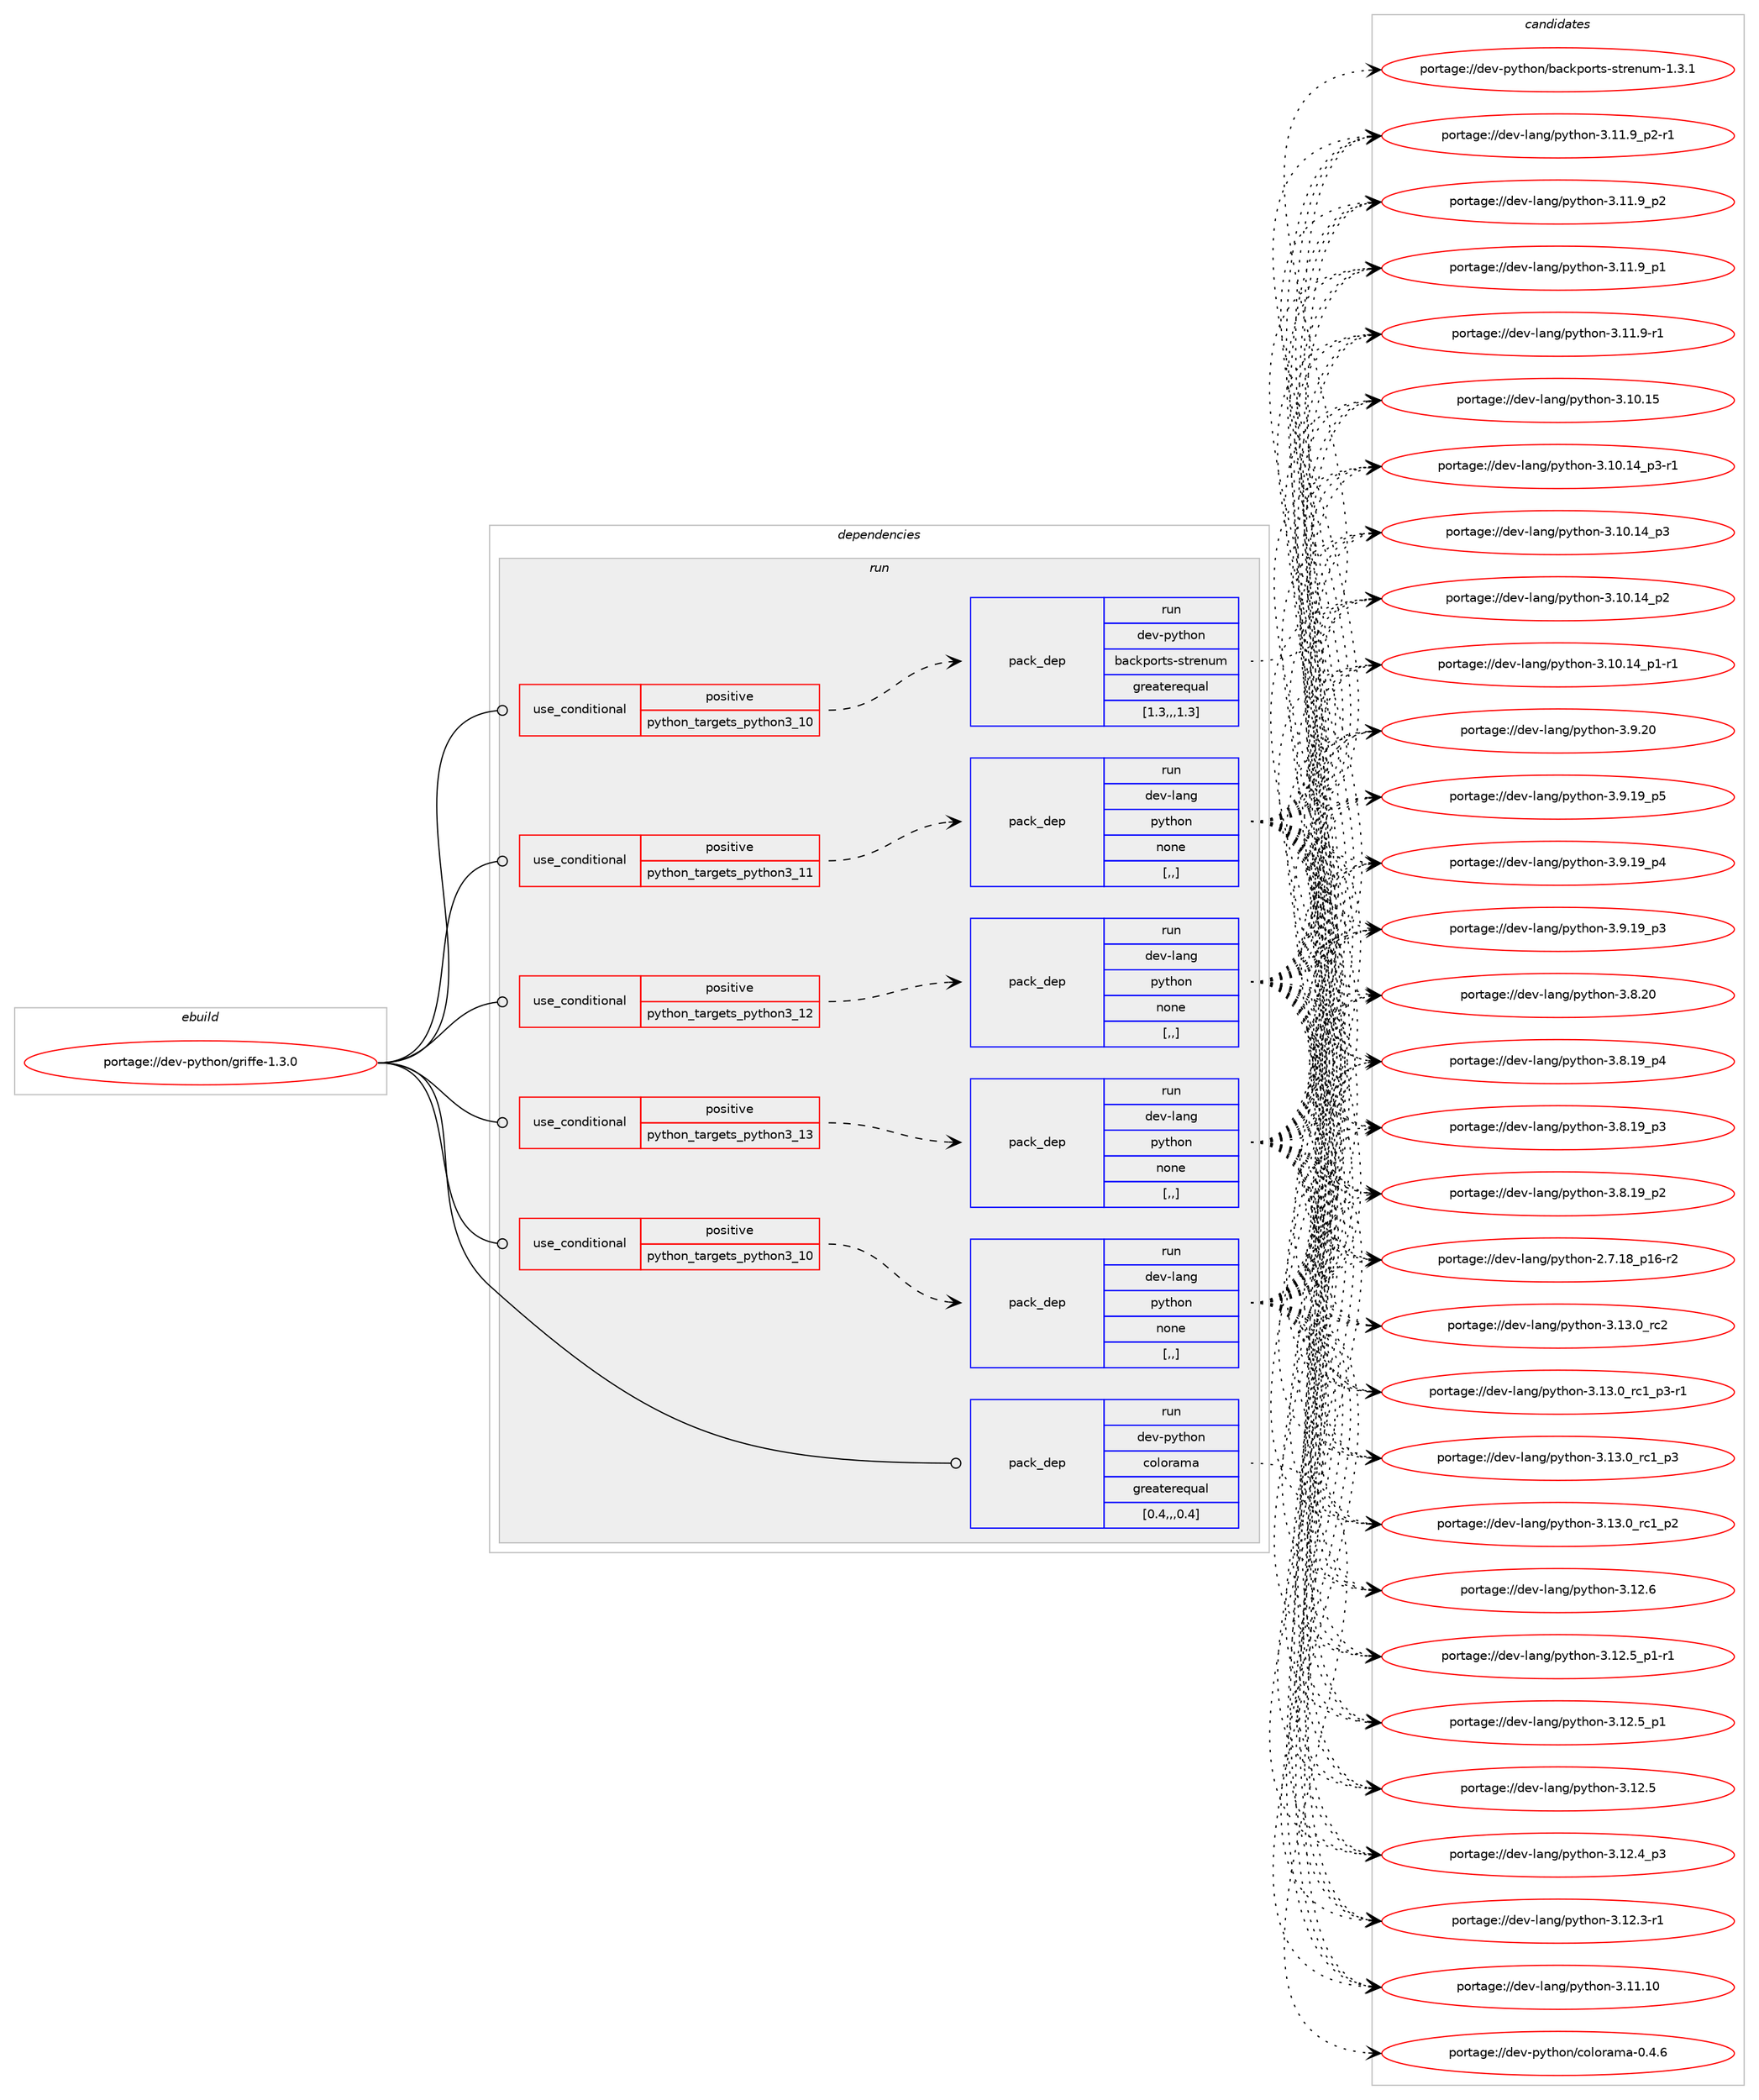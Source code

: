 digraph prolog {

# *************
# Graph options
# *************

newrank=true;
concentrate=true;
compound=true;
graph [rankdir=LR,fontname=Helvetica,fontsize=10,ranksep=1.5];#, ranksep=2.5, nodesep=0.2];
edge  [arrowhead=vee];
node  [fontname=Helvetica,fontsize=10];

# **********
# The ebuild
# **********

subgraph cluster_leftcol {
color=gray;
label=<<i>ebuild</i>>;
id [label="portage://dev-python/griffe-1.3.0", color=red, width=4, href="../dev-python/griffe-1.3.0.svg"];
}

# ****************
# The dependencies
# ****************

subgraph cluster_midcol {
color=gray;
label=<<i>dependencies</i>>;
subgraph cluster_compile {
fillcolor="#eeeeee";
style=filled;
label=<<i>compile</i>>;
}
subgraph cluster_compileandrun {
fillcolor="#eeeeee";
style=filled;
label=<<i>compile and run</i>>;
}
subgraph cluster_run {
fillcolor="#eeeeee";
style=filled;
label=<<i>run</i>>;
subgraph cond163511 {
dependency641691 [label=<<TABLE BORDER="0" CELLBORDER="1" CELLSPACING="0" CELLPADDING="4"><TR><TD ROWSPAN="3" CELLPADDING="10">use_conditional</TD></TR><TR><TD>positive</TD></TR><TR><TD>python_targets_python3_10</TD></TR></TABLE>>, shape=none, color=red];
subgraph pack473361 {
dependency641692 [label=<<TABLE BORDER="0" CELLBORDER="1" CELLSPACING="0" CELLPADDING="4" WIDTH="220"><TR><TD ROWSPAN="6" CELLPADDING="30">pack_dep</TD></TR><TR><TD WIDTH="110">run</TD></TR><TR><TD>dev-lang</TD></TR><TR><TD>python</TD></TR><TR><TD>none</TD></TR><TR><TD>[,,]</TD></TR></TABLE>>, shape=none, color=blue];
}
dependency641691:e -> dependency641692:w [weight=20,style="dashed",arrowhead="vee"];
}
id:e -> dependency641691:w [weight=20,style="solid",arrowhead="odot"];
subgraph cond163512 {
dependency641693 [label=<<TABLE BORDER="0" CELLBORDER="1" CELLSPACING="0" CELLPADDING="4"><TR><TD ROWSPAN="3" CELLPADDING="10">use_conditional</TD></TR><TR><TD>positive</TD></TR><TR><TD>python_targets_python3_10</TD></TR></TABLE>>, shape=none, color=red];
subgraph pack473362 {
dependency641694 [label=<<TABLE BORDER="0" CELLBORDER="1" CELLSPACING="0" CELLPADDING="4" WIDTH="220"><TR><TD ROWSPAN="6" CELLPADDING="30">pack_dep</TD></TR><TR><TD WIDTH="110">run</TD></TR><TR><TD>dev-python</TD></TR><TR><TD>backports-strenum</TD></TR><TR><TD>greaterequal</TD></TR><TR><TD>[1.3,,,1.3]</TD></TR></TABLE>>, shape=none, color=blue];
}
dependency641693:e -> dependency641694:w [weight=20,style="dashed",arrowhead="vee"];
}
id:e -> dependency641693:w [weight=20,style="solid",arrowhead="odot"];
subgraph cond163513 {
dependency641695 [label=<<TABLE BORDER="0" CELLBORDER="1" CELLSPACING="0" CELLPADDING="4"><TR><TD ROWSPAN="3" CELLPADDING="10">use_conditional</TD></TR><TR><TD>positive</TD></TR><TR><TD>python_targets_python3_11</TD></TR></TABLE>>, shape=none, color=red];
subgraph pack473363 {
dependency641696 [label=<<TABLE BORDER="0" CELLBORDER="1" CELLSPACING="0" CELLPADDING="4" WIDTH="220"><TR><TD ROWSPAN="6" CELLPADDING="30">pack_dep</TD></TR><TR><TD WIDTH="110">run</TD></TR><TR><TD>dev-lang</TD></TR><TR><TD>python</TD></TR><TR><TD>none</TD></TR><TR><TD>[,,]</TD></TR></TABLE>>, shape=none, color=blue];
}
dependency641695:e -> dependency641696:w [weight=20,style="dashed",arrowhead="vee"];
}
id:e -> dependency641695:w [weight=20,style="solid",arrowhead="odot"];
subgraph cond163514 {
dependency641697 [label=<<TABLE BORDER="0" CELLBORDER="1" CELLSPACING="0" CELLPADDING="4"><TR><TD ROWSPAN="3" CELLPADDING="10">use_conditional</TD></TR><TR><TD>positive</TD></TR><TR><TD>python_targets_python3_12</TD></TR></TABLE>>, shape=none, color=red];
subgraph pack473364 {
dependency641698 [label=<<TABLE BORDER="0" CELLBORDER="1" CELLSPACING="0" CELLPADDING="4" WIDTH="220"><TR><TD ROWSPAN="6" CELLPADDING="30">pack_dep</TD></TR><TR><TD WIDTH="110">run</TD></TR><TR><TD>dev-lang</TD></TR><TR><TD>python</TD></TR><TR><TD>none</TD></TR><TR><TD>[,,]</TD></TR></TABLE>>, shape=none, color=blue];
}
dependency641697:e -> dependency641698:w [weight=20,style="dashed",arrowhead="vee"];
}
id:e -> dependency641697:w [weight=20,style="solid",arrowhead="odot"];
subgraph cond163515 {
dependency641699 [label=<<TABLE BORDER="0" CELLBORDER="1" CELLSPACING="0" CELLPADDING="4"><TR><TD ROWSPAN="3" CELLPADDING="10">use_conditional</TD></TR><TR><TD>positive</TD></TR><TR><TD>python_targets_python3_13</TD></TR></TABLE>>, shape=none, color=red];
subgraph pack473365 {
dependency641700 [label=<<TABLE BORDER="0" CELLBORDER="1" CELLSPACING="0" CELLPADDING="4" WIDTH="220"><TR><TD ROWSPAN="6" CELLPADDING="30">pack_dep</TD></TR><TR><TD WIDTH="110">run</TD></TR><TR><TD>dev-lang</TD></TR><TR><TD>python</TD></TR><TR><TD>none</TD></TR><TR><TD>[,,]</TD></TR></TABLE>>, shape=none, color=blue];
}
dependency641699:e -> dependency641700:w [weight=20,style="dashed",arrowhead="vee"];
}
id:e -> dependency641699:w [weight=20,style="solid",arrowhead="odot"];
subgraph pack473366 {
dependency641701 [label=<<TABLE BORDER="0" CELLBORDER="1" CELLSPACING="0" CELLPADDING="4" WIDTH="220"><TR><TD ROWSPAN="6" CELLPADDING="30">pack_dep</TD></TR><TR><TD WIDTH="110">run</TD></TR><TR><TD>dev-python</TD></TR><TR><TD>colorama</TD></TR><TR><TD>greaterequal</TD></TR><TR><TD>[0.4,,,0.4]</TD></TR></TABLE>>, shape=none, color=blue];
}
id:e -> dependency641701:w [weight=20,style="solid",arrowhead="odot"];
}
}

# **************
# The candidates
# **************

subgraph cluster_choices {
rank=same;
color=gray;
label=<<i>candidates</i>>;

subgraph choice473361 {
color=black;
nodesep=1;
choice10010111845108971101034711212111610411111045514649514648951149950 [label="portage://dev-lang/python-3.13.0_rc2", color=red, width=4,href="../dev-lang/python-3.13.0_rc2.svg"];
choice1001011184510897110103471121211161041111104551464951464895114994995112514511449 [label="portage://dev-lang/python-3.13.0_rc1_p3-r1", color=red, width=4,href="../dev-lang/python-3.13.0_rc1_p3-r1.svg"];
choice100101118451089711010347112121116104111110455146495146489511499499511251 [label="portage://dev-lang/python-3.13.0_rc1_p3", color=red, width=4,href="../dev-lang/python-3.13.0_rc1_p3.svg"];
choice100101118451089711010347112121116104111110455146495146489511499499511250 [label="portage://dev-lang/python-3.13.0_rc1_p2", color=red, width=4,href="../dev-lang/python-3.13.0_rc1_p2.svg"];
choice10010111845108971101034711212111610411111045514649504654 [label="portage://dev-lang/python-3.12.6", color=red, width=4,href="../dev-lang/python-3.12.6.svg"];
choice1001011184510897110103471121211161041111104551464950465395112494511449 [label="portage://dev-lang/python-3.12.5_p1-r1", color=red, width=4,href="../dev-lang/python-3.12.5_p1-r1.svg"];
choice100101118451089711010347112121116104111110455146495046539511249 [label="portage://dev-lang/python-3.12.5_p1", color=red, width=4,href="../dev-lang/python-3.12.5_p1.svg"];
choice10010111845108971101034711212111610411111045514649504653 [label="portage://dev-lang/python-3.12.5", color=red, width=4,href="../dev-lang/python-3.12.5.svg"];
choice100101118451089711010347112121116104111110455146495046529511251 [label="portage://dev-lang/python-3.12.4_p3", color=red, width=4,href="../dev-lang/python-3.12.4_p3.svg"];
choice100101118451089711010347112121116104111110455146495046514511449 [label="portage://dev-lang/python-3.12.3-r1", color=red, width=4,href="../dev-lang/python-3.12.3-r1.svg"];
choice1001011184510897110103471121211161041111104551464949464948 [label="portage://dev-lang/python-3.11.10", color=red, width=4,href="../dev-lang/python-3.11.10.svg"];
choice1001011184510897110103471121211161041111104551464949465795112504511449 [label="portage://dev-lang/python-3.11.9_p2-r1", color=red, width=4,href="../dev-lang/python-3.11.9_p2-r1.svg"];
choice100101118451089711010347112121116104111110455146494946579511250 [label="portage://dev-lang/python-3.11.9_p2", color=red, width=4,href="../dev-lang/python-3.11.9_p2.svg"];
choice100101118451089711010347112121116104111110455146494946579511249 [label="portage://dev-lang/python-3.11.9_p1", color=red, width=4,href="../dev-lang/python-3.11.9_p1.svg"];
choice100101118451089711010347112121116104111110455146494946574511449 [label="portage://dev-lang/python-3.11.9-r1", color=red, width=4,href="../dev-lang/python-3.11.9-r1.svg"];
choice1001011184510897110103471121211161041111104551464948464953 [label="portage://dev-lang/python-3.10.15", color=red, width=4,href="../dev-lang/python-3.10.15.svg"];
choice100101118451089711010347112121116104111110455146494846495295112514511449 [label="portage://dev-lang/python-3.10.14_p3-r1", color=red, width=4,href="../dev-lang/python-3.10.14_p3-r1.svg"];
choice10010111845108971101034711212111610411111045514649484649529511251 [label="portage://dev-lang/python-3.10.14_p3", color=red, width=4,href="../dev-lang/python-3.10.14_p3.svg"];
choice10010111845108971101034711212111610411111045514649484649529511250 [label="portage://dev-lang/python-3.10.14_p2", color=red, width=4,href="../dev-lang/python-3.10.14_p2.svg"];
choice100101118451089711010347112121116104111110455146494846495295112494511449 [label="portage://dev-lang/python-3.10.14_p1-r1", color=red, width=4,href="../dev-lang/python-3.10.14_p1-r1.svg"];
choice10010111845108971101034711212111610411111045514657465048 [label="portage://dev-lang/python-3.9.20", color=red, width=4,href="../dev-lang/python-3.9.20.svg"];
choice100101118451089711010347112121116104111110455146574649579511253 [label="portage://dev-lang/python-3.9.19_p5", color=red, width=4,href="../dev-lang/python-3.9.19_p5.svg"];
choice100101118451089711010347112121116104111110455146574649579511252 [label="portage://dev-lang/python-3.9.19_p4", color=red, width=4,href="../dev-lang/python-3.9.19_p4.svg"];
choice100101118451089711010347112121116104111110455146574649579511251 [label="portage://dev-lang/python-3.9.19_p3", color=red, width=4,href="../dev-lang/python-3.9.19_p3.svg"];
choice10010111845108971101034711212111610411111045514656465048 [label="portage://dev-lang/python-3.8.20", color=red, width=4,href="../dev-lang/python-3.8.20.svg"];
choice100101118451089711010347112121116104111110455146564649579511252 [label="portage://dev-lang/python-3.8.19_p4", color=red, width=4,href="../dev-lang/python-3.8.19_p4.svg"];
choice100101118451089711010347112121116104111110455146564649579511251 [label="portage://dev-lang/python-3.8.19_p3", color=red, width=4,href="../dev-lang/python-3.8.19_p3.svg"];
choice100101118451089711010347112121116104111110455146564649579511250 [label="portage://dev-lang/python-3.8.19_p2", color=red, width=4,href="../dev-lang/python-3.8.19_p2.svg"];
choice100101118451089711010347112121116104111110455046554649569511249544511450 [label="portage://dev-lang/python-2.7.18_p16-r2", color=red, width=4,href="../dev-lang/python-2.7.18_p16-r2.svg"];
dependency641692:e -> choice10010111845108971101034711212111610411111045514649514648951149950:w [style=dotted,weight="100"];
dependency641692:e -> choice1001011184510897110103471121211161041111104551464951464895114994995112514511449:w [style=dotted,weight="100"];
dependency641692:e -> choice100101118451089711010347112121116104111110455146495146489511499499511251:w [style=dotted,weight="100"];
dependency641692:e -> choice100101118451089711010347112121116104111110455146495146489511499499511250:w [style=dotted,weight="100"];
dependency641692:e -> choice10010111845108971101034711212111610411111045514649504654:w [style=dotted,weight="100"];
dependency641692:e -> choice1001011184510897110103471121211161041111104551464950465395112494511449:w [style=dotted,weight="100"];
dependency641692:e -> choice100101118451089711010347112121116104111110455146495046539511249:w [style=dotted,weight="100"];
dependency641692:e -> choice10010111845108971101034711212111610411111045514649504653:w [style=dotted,weight="100"];
dependency641692:e -> choice100101118451089711010347112121116104111110455146495046529511251:w [style=dotted,weight="100"];
dependency641692:e -> choice100101118451089711010347112121116104111110455146495046514511449:w [style=dotted,weight="100"];
dependency641692:e -> choice1001011184510897110103471121211161041111104551464949464948:w [style=dotted,weight="100"];
dependency641692:e -> choice1001011184510897110103471121211161041111104551464949465795112504511449:w [style=dotted,weight="100"];
dependency641692:e -> choice100101118451089711010347112121116104111110455146494946579511250:w [style=dotted,weight="100"];
dependency641692:e -> choice100101118451089711010347112121116104111110455146494946579511249:w [style=dotted,weight="100"];
dependency641692:e -> choice100101118451089711010347112121116104111110455146494946574511449:w [style=dotted,weight="100"];
dependency641692:e -> choice1001011184510897110103471121211161041111104551464948464953:w [style=dotted,weight="100"];
dependency641692:e -> choice100101118451089711010347112121116104111110455146494846495295112514511449:w [style=dotted,weight="100"];
dependency641692:e -> choice10010111845108971101034711212111610411111045514649484649529511251:w [style=dotted,weight="100"];
dependency641692:e -> choice10010111845108971101034711212111610411111045514649484649529511250:w [style=dotted,weight="100"];
dependency641692:e -> choice100101118451089711010347112121116104111110455146494846495295112494511449:w [style=dotted,weight="100"];
dependency641692:e -> choice10010111845108971101034711212111610411111045514657465048:w [style=dotted,weight="100"];
dependency641692:e -> choice100101118451089711010347112121116104111110455146574649579511253:w [style=dotted,weight="100"];
dependency641692:e -> choice100101118451089711010347112121116104111110455146574649579511252:w [style=dotted,weight="100"];
dependency641692:e -> choice100101118451089711010347112121116104111110455146574649579511251:w [style=dotted,weight="100"];
dependency641692:e -> choice10010111845108971101034711212111610411111045514656465048:w [style=dotted,weight="100"];
dependency641692:e -> choice100101118451089711010347112121116104111110455146564649579511252:w [style=dotted,weight="100"];
dependency641692:e -> choice100101118451089711010347112121116104111110455146564649579511251:w [style=dotted,weight="100"];
dependency641692:e -> choice100101118451089711010347112121116104111110455146564649579511250:w [style=dotted,weight="100"];
dependency641692:e -> choice100101118451089711010347112121116104111110455046554649569511249544511450:w [style=dotted,weight="100"];
}
subgraph choice473362 {
color=black;
nodesep=1;
choice100101118451121211161041111104798979910711211111411611545115116114101110117109454946514649 [label="portage://dev-python/backports-strenum-1.3.1", color=red, width=4,href="../dev-python/backports-strenum-1.3.1.svg"];
dependency641694:e -> choice100101118451121211161041111104798979910711211111411611545115116114101110117109454946514649:w [style=dotted,weight="100"];
}
subgraph choice473363 {
color=black;
nodesep=1;
choice10010111845108971101034711212111610411111045514649514648951149950 [label="portage://dev-lang/python-3.13.0_rc2", color=red, width=4,href="../dev-lang/python-3.13.0_rc2.svg"];
choice1001011184510897110103471121211161041111104551464951464895114994995112514511449 [label="portage://dev-lang/python-3.13.0_rc1_p3-r1", color=red, width=4,href="../dev-lang/python-3.13.0_rc1_p3-r1.svg"];
choice100101118451089711010347112121116104111110455146495146489511499499511251 [label="portage://dev-lang/python-3.13.0_rc1_p3", color=red, width=4,href="../dev-lang/python-3.13.0_rc1_p3.svg"];
choice100101118451089711010347112121116104111110455146495146489511499499511250 [label="portage://dev-lang/python-3.13.0_rc1_p2", color=red, width=4,href="../dev-lang/python-3.13.0_rc1_p2.svg"];
choice10010111845108971101034711212111610411111045514649504654 [label="portage://dev-lang/python-3.12.6", color=red, width=4,href="../dev-lang/python-3.12.6.svg"];
choice1001011184510897110103471121211161041111104551464950465395112494511449 [label="portage://dev-lang/python-3.12.5_p1-r1", color=red, width=4,href="../dev-lang/python-3.12.5_p1-r1.svg"];
choice100101118451089711010347112121116104111110455146495046539511249 [label="portage://dev-lang/python-3.12.5_p1", color=red, width=4,href="../dev-lang/python-3.12.5_p1.svg"];
choice10010111845108971101034711212111610411111045514649504653 [label="portage://dev-lang/python-3.12.5", color=red, width=4,href="../dev-lang/python-3.12.5.svg"];
choice100101118451089711010347112121116104111110455146495046529511251 [label="portage://dev-lang/python-3.12.4_p3", color=red, width=4,href="../dev-lang/python-3.12.4_p3.svg"];
choice100101118451089711010347112121116104111110455146495046514511449 [label="portage://dev-lang/python-3.12.3-r1", color=red, width=4,href="../dev-lang/python-3.12.3-r1.svg"];
choice1001011184510897110103471121211161041111104551464949464948 [label="portage://dev-lang/python-3.11.10", color=red, width=4,href="../dev-lang/python-3.11.10.svg"];
choice1001011184510897110103471121211161041111104551464949465795112504511449 [label="portage://dev-lang/python-3.11.9_p2-r1", color=red, width=4,href="../dev-lang/python-3.11.9_p2-r1.svg"];
choice100101118451089711010347112121116104111110455146494946579511250 [label="portage://dev-lang/python-3.11.9_p2", color=red, width=4,href="../dev-lang/python-3.11.9_p2.svg"];
choice100101118451089711010347112121116104111110455146494946579511249 [label="portage://dev-lang/python-3.11.9_p1", color=red, width=4,href="../dev-lang/python-3.11.9_p1.svg"];
choice100101118451089711010347112121116104111110455146494946574511449 [label="portage://dev-lang/python-3.11.9-r1", color=red, width=4,href="../dev-lang/python-3.11.9-r1.svg"];
choice1001011184510897110103471121211161041111104551464948464953 [label="portage://dev-lang/python-3.10.15", color=red, width=4,href="../dev-lang/python-3.10.15.svg"];
choice100101118451089711010347112121116104111110455146494846495295112514511449 [label="portage://dev-lang/python-3.10.14_p3-r1", color=red, width=4,href="../dev-lang/python-3.10.14_p3-r1.svg"];
choice10010111845108971101034711212111610411111045514649484649529511251 [label="portage://dev-lang/python-3.10.14_p3", color=red, width=4,href="../dev-lang/python-3.10.14_p3.svg"];
choice10010111845108971101034711212111610411111045514649484649529511250 [label="portage://dev-lang/python-3.10.14_p2", color=red, width=4,href="../dev-lang/python-3.10.14_p2.svg"];
choice100101118451089711010347112121116104111110455146494846495295112494511449 [label="portage://dev-lang/python-3.10.14_p1-r1", color=red, width=4,href="../dev-lang/python-3.10.14_p1-r1.svg"];
choice10010111845108971101034711212111610411111045514657465048 [label="portage://dev-lang/python-3.9.20", color=red, width=4,href="../dev-lang/python-3.9.20.svg"];
choice100101118451089711010347112121116104111110455146574649579511253 [label="portage://dev-lang/python-3.9.19_p5", color=red, width=4,href="../dev-lang/python-3.9.19_p5.svg"];
choice100101118451089711010347112121116104111110455146574649579511252 [label="portage://dev-lang/python-3.9.19_p4", color=red, width=4,href="../dev-lang/python-3.9.19_p4.svg"];
choice100101118451089711010347112121116104111110455146574649579511251 [label="portage://dev-lang/python-3.9.19_p3", color=red, width=4,href="../dev-lang/python-3.9.19_p3.svg"];
choice10010111845108971101034711212111610411111045514656465048 [label="portage://dev-lang/python-3.8.20", color=red, width=4,href="../dev-lang/python-3.8.20.svg"];
choice100101118451089711010347112121116104111110455146564649579511252 [label="portage://dev-lang/python-3.8.19_p4", color=red, width=4,href="../dev-lang/python-3.8.19_p4.svg"];
choice100101118451089711010347112121116104111110455146564649579511251 [label="portage://dev-lang/python-3.8.19_p3", color=red, width=4,href="../dev-lang/python-3.8.19_p3.svg"];
choice100101118451089711010347112121116104111110455146564649579511250 [label="portage://dev-lang/python-3.8.19_p2", color=red, width=4,href="../dev-lang/python-3.8.19_p2.svg"];
choice100101118451089711010347112121116104111110455046554649569511249544511450 [label="portage://dev-lang/python-2.7.18_p16-r2", color=red, width=4,href="../dev-lang/python-2.7.18_p16-r2.svg"];
dependency641696:e -> choice10010111845108971101034711212111610411111045514649514648951149950:w [style=dotted,weight="100"];
dependency641696:e -> choice1001011184510897110103471121211161041111104551464951464895114994995112514511449:w [style=dotted,weight="100"];
dependency641696:e -> choice100101118451089711010347112121116104111110455146495146489511499499511251:w [style=dotted,weight="100"];
dependency641696:e -> choice100101118451089711010347112121116104111110455146495146489511499499511250:w [style=dotted,weight="100"];
dependency641696:e -> choice10010111845108971101034711212111610411111045514649504654:w [style=dotted,weight="100"];
dependency641696:e -> choice1001011184510897110103471121211161041111104551464950465395112494511449:w [style=dotted,weight="100"];
dependency641696:e -> choice100101118451089711010347112121116104111110455146495046539511249:w [style=dotted,weight="100"];
dependency641696:e -> choice10010111845108971101034711212111610411111045514649504653:w [style=dotted,weight="100"];
dependency641696:e -> choice100101118451089711010347112121116104111110455146495046529511251:w [style=dotted,weight="100"];
dependency641696:e -> choice100101118451089711010347112121116104111110455146495046514511449:w [style=dotted,weight="100"];
dependency641696:e -> choice1001011184510897110103471121211161041111104551464949464948:w [style=dotted,weight="100"];
dependency641696:e -> choice1001011184510897110103471121211161041111104551464949465795112504511449:w [style=dotted,weight="100"];
dependency641696:e -> choice100101118451089711010347112121116104111110455146494946579511250:w [style=dotted,weight="100"];
dependency641696:e -> choice100101118451089711010347112121116104111110455146494946579511249:w [style=dotted,weight="100"];
dependency641696:e -> choice100101118451089711010347112121116104111110455146494946574511449:w [style=dotted,weight="100"];
dependency641696:e -> choice1001011184510897110103471121211161041111104551464948464953:w [style=dotted,weight="100"];
dependency641696:e -> choice100101118451089711010347112121116104111110455146494846495295112514511449:w [style=dotted,weight="100"];
dependency641696:e -> choice10010111845108971101034711212111610411111045514649484649529511251:w [style=dotted,weight="100"];
dependency641696:e -> choice10010111845108971101034711212111610411111045514649484649529511250:w [style=dotted,weight="100"];
dependency641696:e -> choice100101118451089711010347112121116104111110455146494846495295112494511449:w [style=dotted,weight="100"];
dependency641696:e -> choice10010111845108971101034711212111610411111045514657465048:w [style=dotted,weight="100"];
dependency641696:e -> choice100101118451089711010347112121116104111110455146574649579511253:w [style=dotted,weight="100"];
dependency641696:e -> choice100101118451089711010347112121116104111110455146574649579511252:w [style=dotted,weight="100"];
dependency641696:e -> choice100101118451089711010347112121116104111110455146574649579511251:w [style=dotted,weight="100"];
dependency641696:e -> choice10010111845108971101034711212111610411111045514656465048:w [style=dotted,weight="100"];
dependency641696:e -> choice100101118451089711010347112121116104111110455146564649579511252:w [style=dotted,weight="100"];
dependency641696:e -> choice100101118451089711010347112121116104111110455146564649579511251:w [style=dotted,weight="100"];
dependency641696:e -> choice100101118451089711010347112121116104111110455146564649579511250:w [style=dotted,weight="100"];
dependency641696:e -> choice100101118451089711010347112121116104111110455046554649569511249544511450:w [style=dotted,weight="100"];
}
subgraph choice473364 {
color=black;
nodesep=1;
choice10010111845108971101034711212111610411111045514649514648951149950 [label="portage://dev-lang/python-3.13.0_rc2", color=red, width=4,href="../dev-lang/python-3.13.0_rc2.svg"];
choice1001011184510897110103471121211161041111104551464951464895114994995112514511449 [label="portage://dev-lang/python-3.13.0_rc1_p3-r1", color=red, width=4,href="../dev-lang/python-3.13.0_rc1_p3-r1.svg"];
choice100101118451089711010347112121116104111110455146495146489511499499511251 [label="portage://dev-lang/python-3.13.0_rc1_p3", color=red, width=4,href="../dev-lang/python-3.13.0_rc1_p3.svg"];
choice100101118451089711010347112121116104111110455146495146489511499499511250 [label="portage://dev-lang/python-3.13.0_rc1_p2", color=red, width=4,href="../dev-lang/python-3.13.0_rc1_p2.svg"];
choice10010111845108971101034711212111610411111045514649504654 [label="portage://dev-lang/python-3.12.6", color=red, width=4,href="../dev-lang/python-3.12.6.svg"];
choice1001011184510897110103471121211161041111104551464950465395112494511449 [label="portage://dev-lang/python-3.12.5_p1-r1", color=red, width=4,href="../dev-lang/python-3.12.5_p1-r1.svg"];
choice100101118451089711010347112121116104111110455146495046539511249 [label="portage://dev-lang/python-3.12.5_p1", color=red, width=4,href="../dev-lang/python-3.12.5_p1.svg"];
choice10010111845108971101034711212111610411111045514649504653 [label="portage://dev-lang/python-3.12.5", color=red, width=4,href="../dev-lang/python-3.12.5.svg"];
choice100101118451089711010347112121116104111110455146495046529511251 [label="portage://dev-lang/python-3.12.4_p3", color=red, width=4,href="../dev-lang/python-3.12.4_p3.svg"];
choice100101118451089711010347112121116104111110455146495046514511449 [label="portage://dev-lang/python-3.12.3-r1", color=red, width=4,href="../dev-lang/python-3.12.3-r1.svg"];
choice1001011184510897110103471121211161041111104551464949464948 [label="portage://dev-lang/python-3.11.10", color=red, width=4,href="../dev-lang/python-3.11.10.svg"];
choice1001011184510897110103471121211161041111104551464949465795112504511449 [label="portage://dev-lang/python-3.11.9_p2-r1", color=red, width=4,href="../dev-lang/python-3.11.9_p2-r1.svg"];
choice100101118451089711010347112121116104111110455146494946579511250 [label="portage://dev-lang/python-3.11.9_p2", color=red, width=4,href="../dev-lang/python-3.11.9_p2.svg"];
choice100101118451089711010347112121116104111110455146494946579511249 [label="portage://dev-lang/python-3.11.9_p1", color=red, width=4,href="../dev-lang/python-3.11.9_p1.svg"];
choice100101118451089711010347112121116104111110455146494946574511449 [label="portage://dev-lang/python-3.11.9-r1", color=red, width=4,href="../dev-lang/python-3.11.9-r1.svg"];
choice1001011184510897110103471121211161041111104551464948464953 [label="portage://dev-lang/python-3.10.15", color=red, width=4,href="../dev-lang/python-3.10.15.svg"];
choice100101118451089711010347112121116104111110455146494846495295112514511449 [label="portage://dev-lang/python-3.10.14_p3-r1", color=red, width=4,href="../dev-lang/python-3.10.14_p3-r1.svg"];
choice10010111845108971101034711212111610411111045514649484649529511251 [label="portage://dev-lang/python-3.10.14_p3", color=red, width=4,href="../dev-lang/python-3.10.14_p3.svg"];
choice10010111845108971101034711212111610411111045514649484649529511250 [label="portage://dev-lang/python-3.10.14_p2", color=red, width=4,href="../dev-lang/python-3.10.14_p2.svg"];
choice100101118451089711010347112121116104111110455146494846495295112494511449 [label="portage://dev-lang/python-3.10.14_p1-r1", color=red, width=4,href="../dev-lang/python-3.10.14_p1-r1.svg"];
choice10010111845108971101034711212111610411111045514657465048 [label="portage://dev-lang/python-3.9.20", color=red, width=4,href="../dev-lang/python-3.9.20.svg"];
choice100101118451089711010347112121116104111110455146574649579511253 [label="portage://dev-lang/python-3.9.19_p5", color=red, width=4,href="../dev-lang/python-3.9.19_p5.svg"];
choice100101118451089711010347112121116104111110455146574649579511252 [label="portage://dev-lang/python-3.9.19_p4", color=red, width=4,href="../dev-lang/python-3.9.19_p4.svg"];
choice100101118451089711010347112121116104111110455146574649579511251 [label="portage://dev-lang/python-3.9.19_p3", color=red, width=4,href="../dev-lang/python-3.9.19_p3.svg"];
choice10010111845108971101034711212111610411111045514656465048 [label="portage://dev-lang/python-3.8.20", color=red, width=4,href="../dev-lang/python-3.8.20.svg"];
choice100101118451089711010347112121116104111110455146564649579511252 [label="portage://dev-lang/python-3.8.19_p4", color=red, width=4,href="../dev-lang/python-3.8.19_p4.svg"];
choice100101118451089711010347112121116104111110455146564649579511251 [label="portage://dev-lang/python-3.8.19_p3", color=red, width=4,href="../dev-lang/python-3.8.19_p3.svg"];
choice100101118451089711010347112121116104111110455146564649579511250 [label="portage://dev-lang/python-3.8.19_p2", color=red, width=4,href="../dev-lang/python-3.8.19_p2.svg"];
choice100101118451089711010347112121116104111110455046554649569511249544511450 [label="portage://dev-lang/python-2.7.18_p16-r2", color=red, width=4,href="../dev-lang/python-2.7.18_p16-r2.svg"];
dependency641698:e -> choice10010111845108971101034711212111610411111045514649514648951149950:w [style=dotted,weight="100"];
dependency641698:e -> choice1001011184510897110103471121211161041111104551464951464895114994995112514511449:w [style=dotted,weight="100"];
dependency641698:e -> choice100101118451089711010347112121116104111110455146495146489511499499511251:w [style=dotted,weight="100"];
dependency641698:e -> choice100101118451089711010347112121116104111110455146495146489511499499511250:w [style=dotted,weight="100"];
dependency641698:e -> choice10010111845108971101034711212111610411111045514649504654:w [style=dotted,weight="100"];
dependency641698:e -> choice1001011184510897110103471121211161041111104551464950465395112494511449:w [style=dotted,weight="100"];
dependency641698:e -> choice100101118451089711010347112121116104111110455146495046539511249:w [style=dotted,weight="100"];
dependency641698:e -> choice10010111845108971101034711212111610411111045514649504653:w [style=dotted,weight="100"];
dependency641698:e -> choice100101118451089711010347112121116104111110455146495046529511251:w [style=dotted,weight="100"];
dependency641698:e -> choice100101118451089711010347112121116104111110455146495046514511449:w [style=dotted,weight="100"];
dependency641698:e -> choice1001011184510897110103471121211161041111104551464949464948:w [style=dotted,weight="100"];
dependency641698:e -> choice1001011184510897110103471121211161041111104551464949465795112504511449:w [style=dotted,weight="100"];
dependency641698:e -> choice100101118451089711010347112121116104111110455146494946579511250:w [style=dotted,weight="100"];
dependency641698:e -> choice100101118451089711010347112121116104111110455146494946579511249:w [style=dotted,weight="100"];
dependency641698:e -> choice100101118451089711010347112121116104111110455146494946574511449:w [style=dotted,weight="100"];
dependency641698:e -> choice1001011184510897110103471121211161041111104551464948464953:w [style=dotted,weight="100"];
dependency641698:e -> choice100101118451089711010347112121116104111110455146494846495295112514511449:w [style=dotted,weight="100"];
dependency641698:e -> choice10010111845108971101034711212111610411111045514649484649529511251:w [style=dotted,weight="100"];
dependency641698:e -> choice10010111845108971101034711212111610411111045514649484649529511250:w [style=dotted,weight="100"];
dependency641698:e -> choice100101118451089711010347112121116104111110455146494846495295112494511449:w [style=dotted,weight="100"];
dependency641698:e -> choice10010111845108971101034711212111610411111045514657465048:w [style=dotted,weight="100"];
dependency641698:e -> choice100101118451089711010347112121116104111110455146574649579511253:w [style=dotted,weight="100"];
dependency641698:e -> choice100101118451089711010347112121116104111110455146574649579511252:w [style=dotted,weight="100"];
dependency641698:e -> choice100101118451089711010347112121116104111110455146574649579511251:w [style=dotted,weight="100"];
dependency641698:e -> choice10010111845108971101034711212111610411111045514656465048:w [style=dotted,weight="100"];
dependency641698:e -> choice100101118451089711010347112121116104111110455146564649579511252:w [style=dotted,weight="100"];
dependency641698:e -> choice100101118451089711010347112121116104111110455146564649579511251:w [style=dotted,weight="100"];
dependency641698:e -> choice100101118451089711010347112121116104111110455146564649579511250:w [style=dotted,weight="100"];
dependency641698:e -> choice100101118451089711010347112121116104111110455046554649569511249544511450:w [style=dotted,weight="100"];
}
subgraph choice473365 {
color=black;
nodesep=1;
choice10010111845108971101034711212111610411111045514649514648951149950 [label="portage://dev-lang/python-3.13.0_rc2", color=red, width=4,href="../dev-lang/python-3.13.0_rc2.svg"];
choice1001011184510897110103471121211161041111104551464951464895114994995112514511449 [label="portage://dev-lang/python-3.13.0_rc1_p3-r1", color=red, width=4,href="../dev-lang/python-3.13.0_rc1_p3-r1.svg"];
choice100101118451089711010347112121116104111110455146495146489511499499511251 [label="portage://dev-lang/python-3.13.0_rc1_p3", color=red, width=4,href="../dev-lang/python-3.13.0_rc1_p3.svg"];
choice100101118451089711010347112121116104111110455146495146489511499499511250 [label="portage://dev-lang/python-3.13.0_rc1_p2", color=red, width=4,href="../dev-lang/python-3.13.0_rc1_p2.svg"];
choice10010111845108971101034711212111610411111045514649504654 [label="portage://dev-lang/python-3.12.6", color=red, width=4,href="../dev-lang/python-3.12.6.svg"];
choice1001011184510897110103471121211161041111104551464950465395112494511449 [label="portage://dev-lang/python-3.12.5_p1-r1", color=red, width=4,href="../dev-lang/python-3.12.5_p1-r1.svg"];
choice100101118451089711010347112121116104111110455146495046539511249 [label="portage://dev-lang/python-3.12.5_p1", color=red, width=4,href="../dev-lang/python-3.12.5_p1.svg"];
choice10010111845108971101034711212111610411111045514649504653 [label="portage://dev-lang/python-3.12.5", color=red, width=4,href="../dev-lang/python-3.12.5.svg"];
choice100101118451089711010347112121116104111110455146495046529511251 [label="portage://dev-lang/python-3.12.4_p3", color=red, width=4,href="../dev-lang/python-3.12.4_p3.svg"];
choice100101118451089711010347112121116104111110455146495046514511449 [label="portage://dev-lang/python-3.12.3-r1", color=red, width=4,href="../dev-lang/python-3.12.3-r1.svg"];
choice1001011184510897110103471121211161041111104551464949464948 [label="portage://dev-lang/python-3.11.10", color=red, width=4,href="../dev-lang/python-3.11.10.svg"];
choice1001011184510897110103471121211161041111104551464949465795112504511449 [label="portage://dev-lang/python-3.11.9_p2-r1", color=red, width=4,href="../dev-lang/python-3.11.9_p2-r1.svg"];
choice100101118451089711010347112121116104111110455146494946579511250 [label="portage://dev-lang/python-3.11.9_p2", color=red, width=4,href="../dev-lang/python-3.11.9_p2.svg"];
choice100101118451089711010347112121116104111110455146494946579511249 [label="portage://dev-lang/python-3.11.9_p1", color=red, width=4,href="../dev-lang/python-3.11.9_p1.svg"];
choice100101118451089711010347112121116104111110455146494946574511449 [label="portage://dev-lang/python-3.11.9-r1", color=red, width=4,href="../dev-lang/python-3.11.9-r1.svg"];
choice1001011184510897110103471121211161041111104551464948464953 [label="portage://dev-lang/python-3.10.15", color=red, width=4,href="../dev-lang/python-3.10.15.svg"];
choice100101118451089711010347112121116104111110455146494846495295112514511449 [label="portage://dev-lang/python-3.10.14_p3-r1", color=red, width=4,href="../dev-lang/python-3.10.14_p3-r1.svg"];
choice10010111845108971101034711212111610411111045514649484649529511251 [label="portage://dev-lang/python-3.10.14_p3", color=red, width=4,href="../dev-lang/python-3.10.14_p3.svg"];
choice10010111845108971101034711212111610411111045514649484649529511250 [label="portage://dev-lang/python-3.10.14_p2", color=red, width=4,href="../dev-lang/python-3.10.14_p2.svg"];
choice100101118451089711010347112121116104111110455146494846495295112494511449 [label="portage://dev-lang/python-3.10.14_p1-r1", color=red, width=4,href="../dev-lang/python-3.10.14_p1-r1.svg"];
choice10010111845108971101034711212111610411111045514657465048 [label="portage://dev-lang/python-3.9.20", color=red, width=4,href="../dev-lang/python-3.9.20.svg"];
choice100101118451089711010347112121116104111110455146574649579511253 [label="portage://dev-lang/python-3.9.19_p5", color=red, width=4,href="../dev-lang/python-3.9.19_p5.svg"];
choice100101118451089711010347112121116104111110455146574649579511252 [label="portage://dev-lang/python-3.9.19_p4", color=red, width=4,href="../dev-lang/python-3.9.19_p4.svg"];
choice100101118451089711010347112121116104111110455146574649579511251 [label="portage://dev-lang/python-3.9.19_p3", color=red, width=4,href="../dev-lang/python-3.9.19_p3.svg"];
choice10010111845108971101034711212111610411111045514656465048 [label="portage://dev-lang/python-3.8.20", color=red, width=4,href="../dev-lang/python-3.8.20.svg"];
choice100101118451089711010347112121116104111110455146564649579511252 [label="portage://dev-lang/python-3.8.19_p4", color=red, width=4,href="../dev-lang/python-3.8.19_p4.svg"];
choice100101118451089711010347112121116104111110455146564649579511251 [label="portage://dev-lang/python-3.8.19_p3", color=red, width=4,href="../dev-lang/python-3.8.19_p3.svg"];
choice100101118451089711010347112121116104111110455146564649579511250 [label="portage://dev-lang/python-3.8.19_p2", color=red, width=4,href="../dev-lang/python-3.8.19_p2.svg"];
choice100101118451089711010347112121116104111110455046554649569511249544511450 [label="portage://dev-lang/python-2.7.18_p16-r2", color=red, width=4,href="../dev-lang/python-2.7.18_p16-r2.svg"];
dependency641700:e -> choice10010111845108971101034711212111610411111045514649514648951149950:w [style=dotted,weight="100"];
dependency641700:e -> choice1001011184510897110103471121211161041111104551464951464895114994995112514511449:w [style=dotted,weight="100"];
dependency641700:e -> choice100101118451089711010347112121116104111110455146495146489511499499511251:w [style=dotted,weight="100"];
dependency641700:e -> choice100101118451089711010347112121116104111110455146495146489511499499511250:w [style=dotted,weight="100"];
dependency641700:e -> choice10010111845108971101034711212111610411111045514649504654:w [style=dotted,weight="100"];
dependency641700:e -> choice1001011184510897110103471121211161041111104551464950465395112494511449:w [style=dotted,weight="100"];
dependency641700:e -> choice100101118451089711010347112121116104111110455146495046539511249:w [style=dotted,weight="100"];
dependency641700:e -> choice10010111845108971101034711212111610411111045514649504653:w [style=dotted,weight="100"];
dependency641700:e -> choice100101118451089711010347112121116104111110455146495046529511251:w [style=dotted,weight="100"];
dependency641700:e -> choice100101118451089711010347112121116104111110455146495046514511449:w [style=dotted,weight="100"];
dependency641700:e -> choice1001011184510897110103471121211161041111104551464949464948:w [style=dotted,weight="100"];
dependency641700:e -> choice1001011184510897110103471121211161041111104551464949465795112504511449:w [style=dotted,weight="100"];
dependency641700:e -> choice100101118451089711010347112121116104111110455146494946579511250:w [style=dotted,weight="100"];
dependency641700:e -> choice100101118451089711010347112121116104111110455146494946579511249:w [style=dotted,weight="100"];
dependency641700:e -> choice100101118451089711010347112121116104111110455146494946574511449:w [style=dotted,weight="100"];
dependency641700:e -> choice1001011184510897110103471121211161041111104551464948464953:w [style=dotted,weight="100"];
dependency641700:e -> choice100101118451089711010347112121116104111110455146494846495295112514511449:w [style=dotted,weight="100"];
dependency641700:e -> choice10010111845108971101034711212111610411111045514649484649529511251:w [style=dotted,weight="100"];
dependency641700:e -> choice10010111845108971101034711212111610411111045514649484649529511250:w [style=dotted,weight="100"];
dependency641700:e -> choice100101118451089711010347112121116104111110455146494846495295112494511449:w [style=dotted,weight="100"];
dependency641700:e -> choice10010111845108971101034711212111610411111045514657465048:w [style=dotted,weight="100"];
dependency641700:e -> choice100101118451089711010347112121116104111110455146574649579511253:w [style=dotted,weight="100"];
dependency641700:e -> choice100101118451089711010347112121116104111110455146574649579511252:w [style=dotted,weight="100"];
dependency641700:e -> choice100101118451089711010347112121116104111110455146574649579511251:w [style=dotted,weight="100"];
dependency641700:e -> choice10010111845108971101034711212111610411111045514656465048:w [style=dotted,weight="100"];
dependency641700:e -> choice100101118451089711010347112121116104111110455146564649579511252:w [style=dotted,weight="100"];
dependency641700:e -> choice100101118451089711010347112121116104111110455146564649579511251:w [style=dotted,weight="100"];
dependency641700:e -> choice100101118451089711010347112121116104111110455146564649579511250:w [style=dotted,weight="100"];
dependency641700:e -> choice100101118451089711010347112121116104111110455046554649569511249544511450:w [style=dotted,weight="100"];
}
subgraph choice473366 {
color=black;
nodesep=1;
choice1001011184511212111610411111047991111081111149710997454846524654 [label="portage://dev-python/colorama-0.4.6", color=red, width=4,href="../dev-python/colorama-0.4.6.svg"];
dependency641701:e -> choice1001011184511212111610411111047991111081111149710997454846524654:w [style=dotted,weight="100"];
}
}

}
